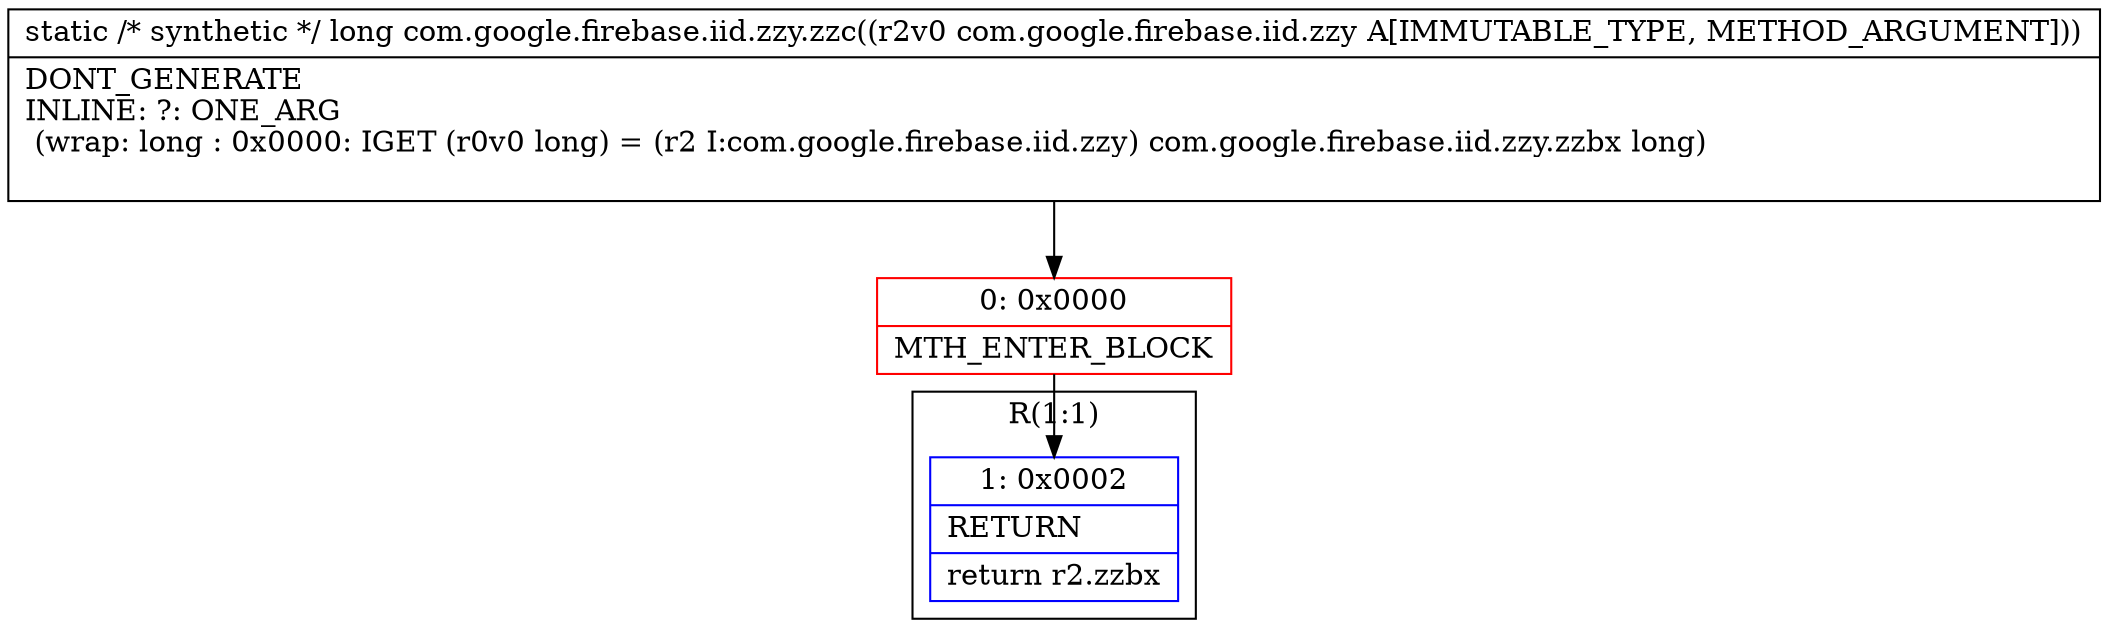 digraph "CFG forcom.google.firebase.iid.zzy.zzc(Lcom\/google\/firebase\/iid\/zzy;)J" {
subgraph cluster_Region_1315483621 {
label = "R(1:1)";
node [shape=record,color=blue];
Node_1 [shape=record,label="{1\:\ 0x0002|RETURN\l|return r2.zzbx\l}"];
}
Node_0 [shape=record,color=red,label="{0\:\ 0x0000|MTH_ENTER_BLOCK\l}"];
MethodNode[shape=record,label="{static \/* synthetic *\/ long com.google.firebase.iid.zzy.zzc((r2v0 com.google.firebase.iid.zzy A[IMMUTABLE_TYPE, METHOD_ARGUMENT]))  | DONT_GENERATE\lINLINE: ?: ONE_ARG  \l  (wrap: long : 0x0000: IGET  (r0v0 long) = (r2 I:com.google.firebase.iid.zzy) com.google.firebase.iid.zzy.zzbx long)\l\l}"];
MethodNode -> Node_0;
Node_0 -> Node_1;
}

